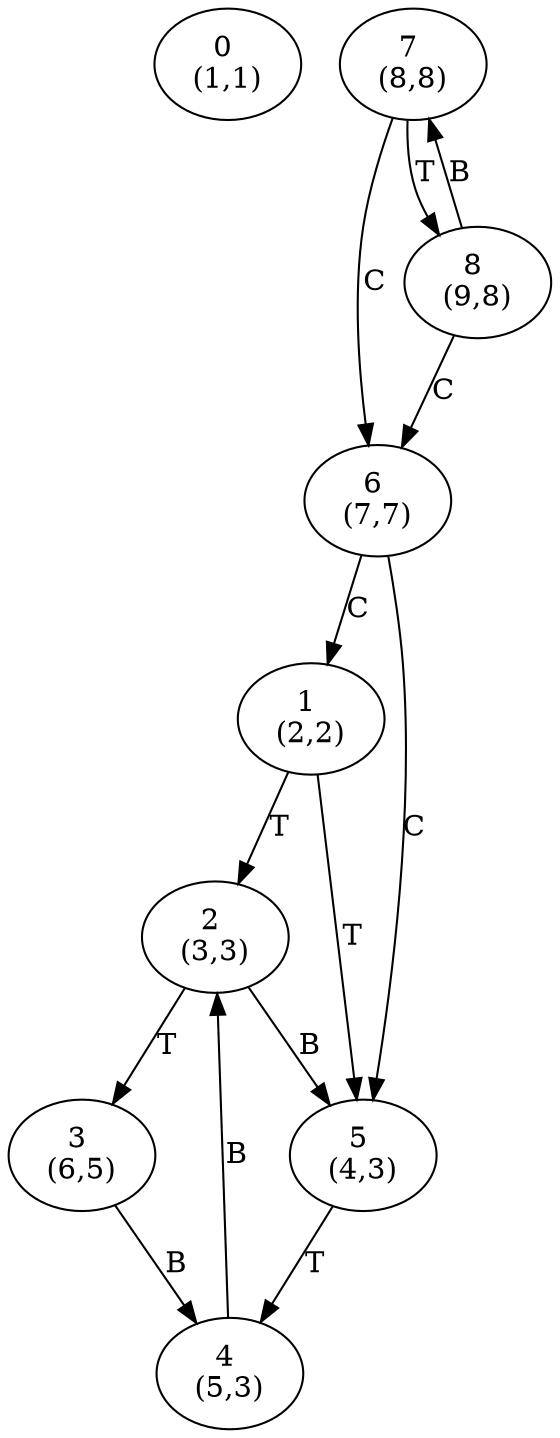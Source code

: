 digraph g{
0 [label = "0 \n(1,1)"]
1 [label = "1 \n(2,2)"]
1 -> 2 [label = "T"]
1 -> 5 [label = "T"]
2 [label = "2 \n(3,3)"]
2 -> 3 [label = "T"]
2 -> 5 [label = "B"]
3 [label = "3 \n(6,5)"]
3 -> 4 [label = "B"]
4 [label = "4 \n(5,3)"]
4 -> 2 [label = "B"]
5 [label = "5 \n(4,3)"]
5 -> 4 [label = "T"]
6 [label = "6 \n(7,7)"]
6 -> 1 [label = "C"]
6 -> 5 [label = "C"]
7 [label = "7 \n(8,8)"]
7 -> 6 [label = "C"]
7 -> 8 [label = "T"]
8 [label = "8 \n(9,8)"]
8 -> 6 [label = "C"]
8 -> 7 [label = "B"]
}
